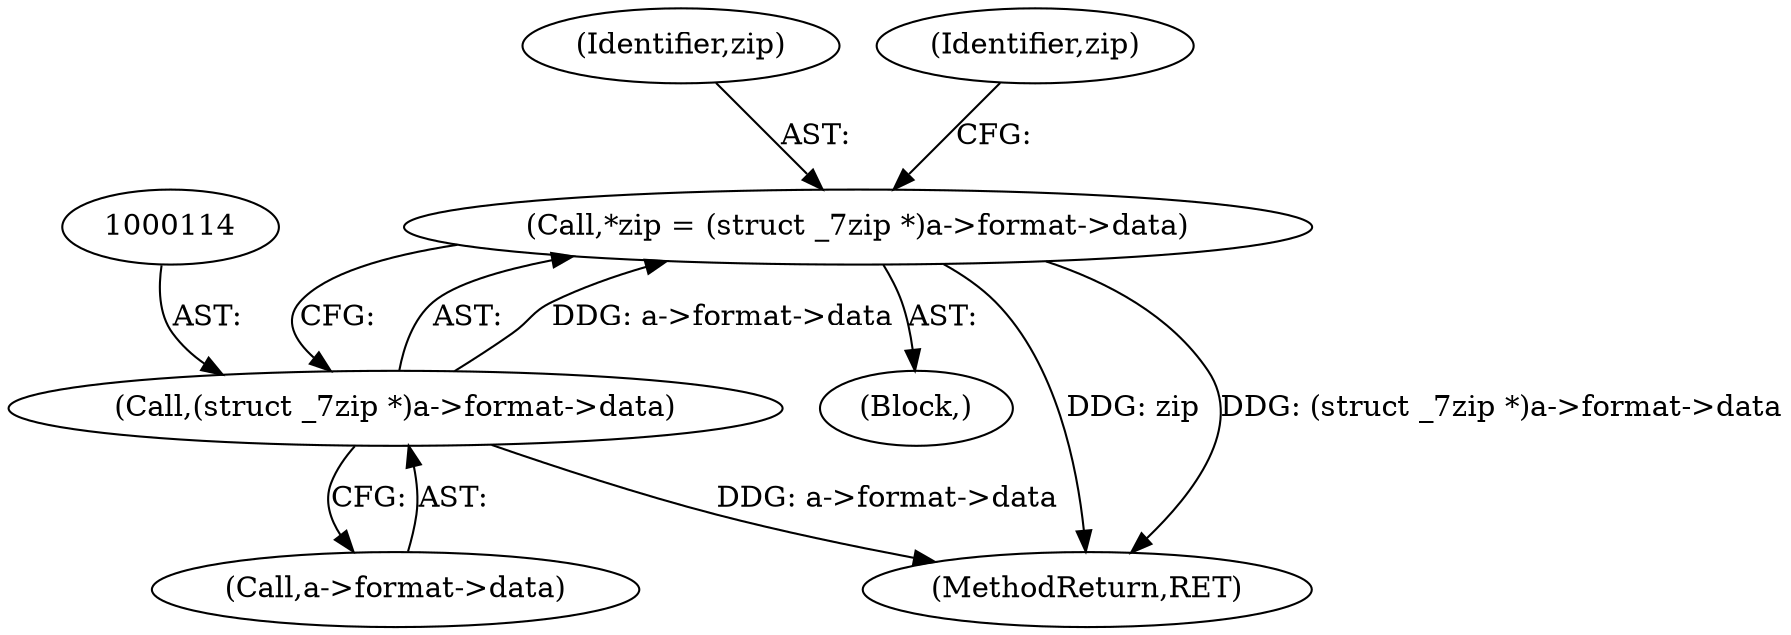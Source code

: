 digraph "0_libarchive_65a23f5dbee4497064e9bb467f81138a62b0dae1@pointer" {
"1000111" [label="(Call,*zip = (struct _7zip *)a->format->data)"];
"1000113" [label="(Call,(struct _7zip *)a->format->data)"];
"1000109" [label="(Block,)"];
"1000111" [label="(Call,*zip = (struct _7zip *)a->format->data)"];
"1000113" [label="(Call,(struct _7zip *)a->format->data)"];
"1000261" [label="(MethodReturn,RET)"];
"1000115" [label="(Call,a->format->data)"];
"1000112" [label="(Identifier,zip)"];
"1000125" [label="(Identifier,zip)"];
"1000111" -> "1000109"  [label="AST: "];
"1000111" -> "1000113"  [label="CFG: "];
"1000112" -> "1000111"  [label="AST: "];
"1000113" -> "1000111"  [label="AST: "];
"1000125" -> "1000111"  [label="CFG: "];
"1000111" -> "1000261"  [label="DDG: zip"];
"1000111" -> "1000261"  [label="DDG: (struct _7zip *)a->format->data"];
"1000113" -> "1000111"  [label="DDG: a->format->data"];
"1000113" -> "1000115"  [label="CFG: "];
"1000114" -> "1000113"  [label="AST: "];
"1000115" -> "1000113"  [label="AST: "];
"1000113" -> "1000261"  [label="DDG: a->format->data"];
}
